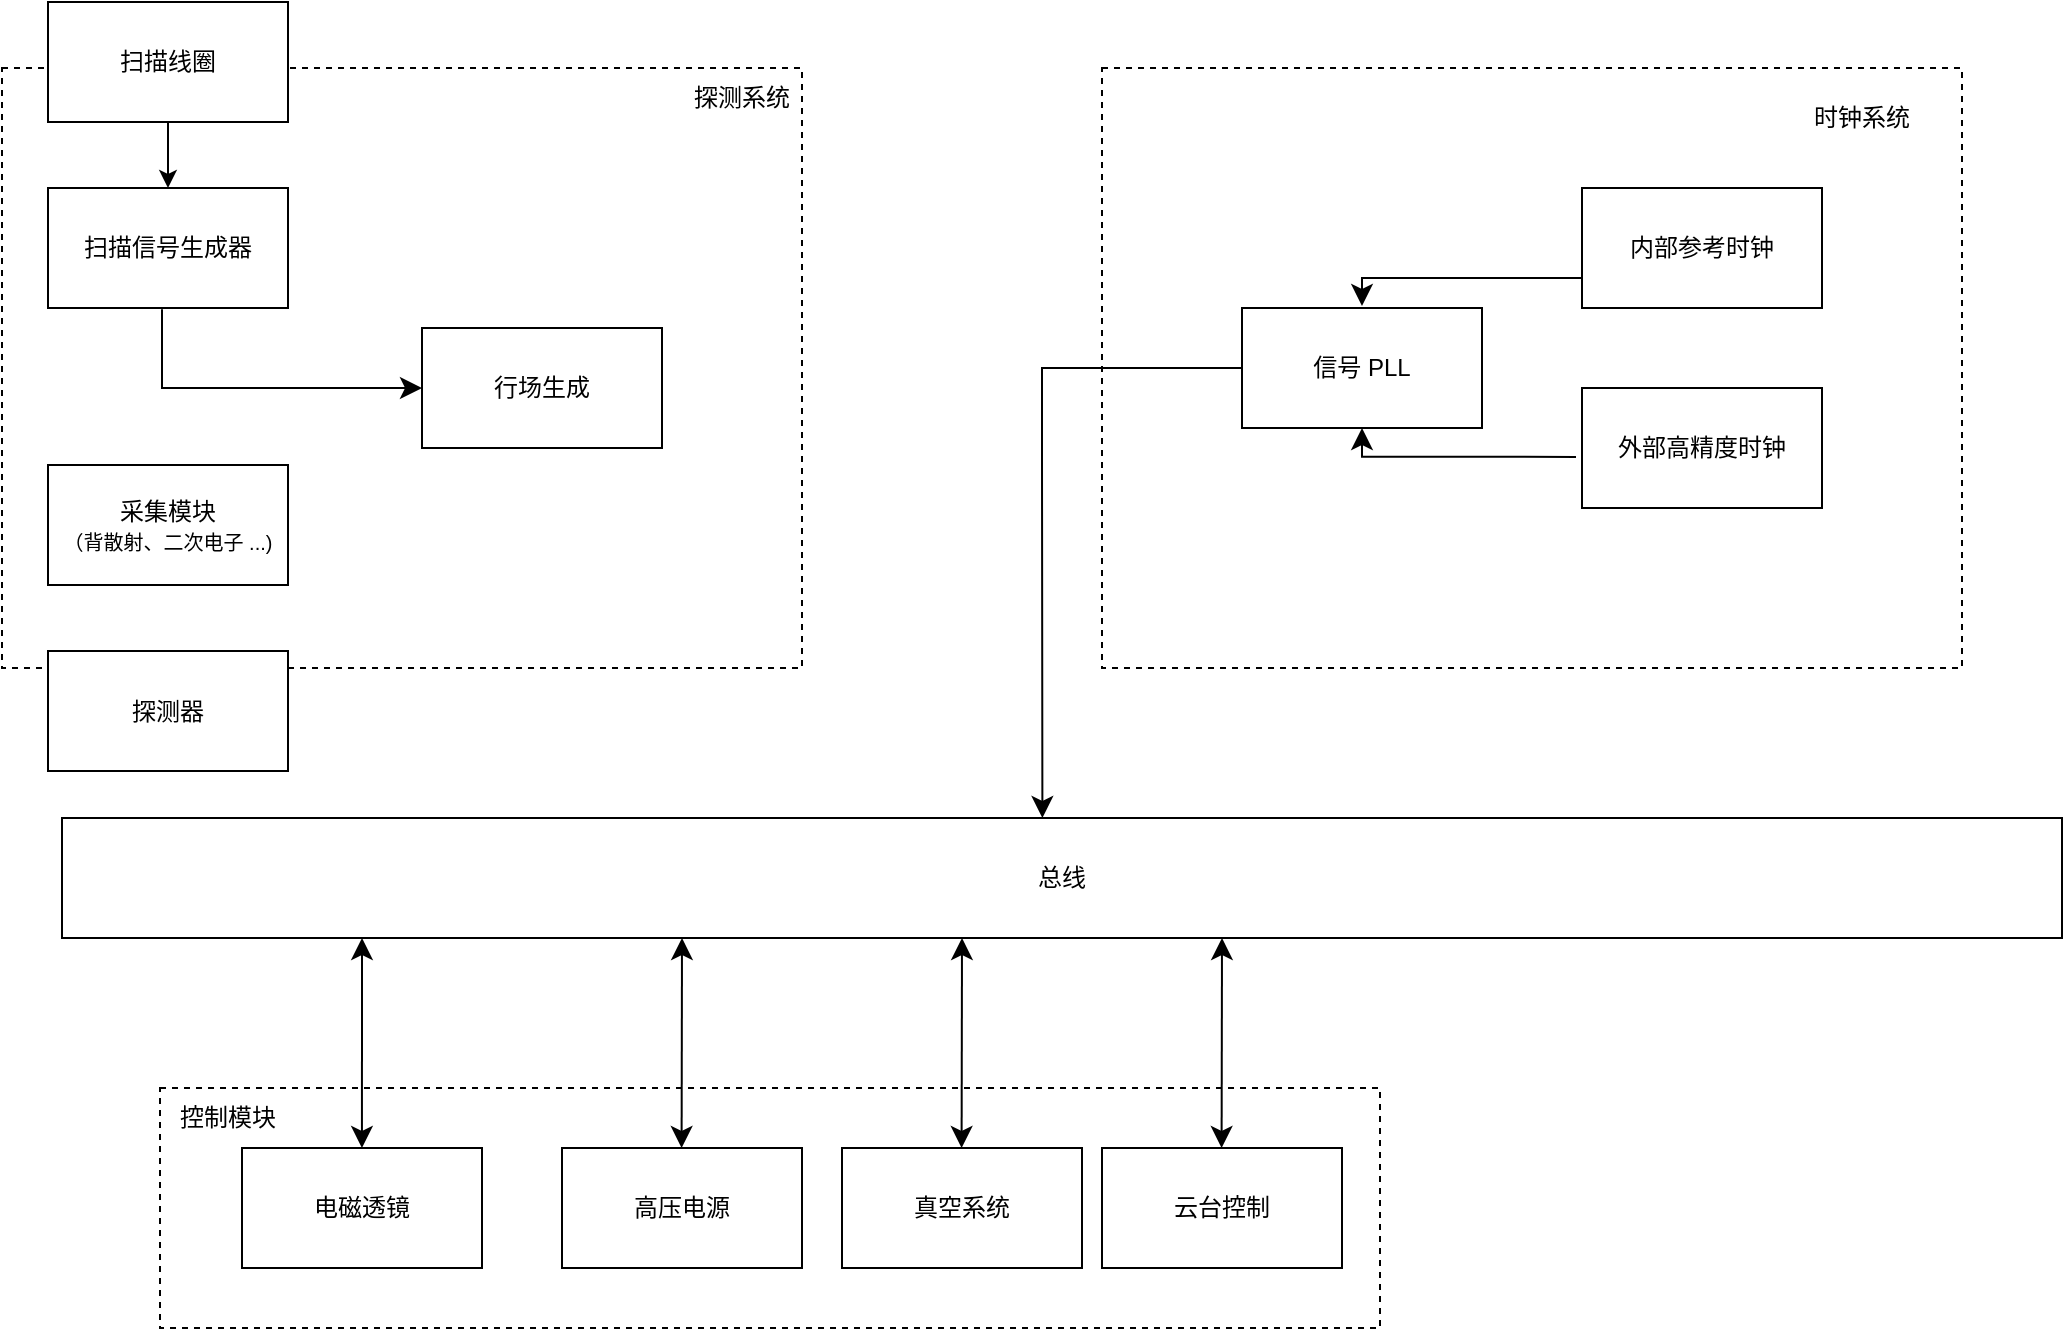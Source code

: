 <mxfile version="22.1.3" type="github">
  <diagram name="第 1 页" id="IMARKQ-kqPo8kbn4JqX1">
    <mxGraphModel dx="536" dy="277" grid="1" gridSize="10" guides="1" tooltips="1" connect="1" arrows="1" fold="1" page="1" pageScale="1" pageWidth="827" pageHeight="1169" math="0" shadow="0">
      <root>
        <mxCell id="0" />
        <mxCell id="1" parent="0" />
        <mxCell id="RjzEn20Wd36m9YdLc0uV-21" value="" style="rounded=0;whiteSpace=wrap;html=1;fillColor=none;dashed=1;" vertex="1" parent="1">
          <mxGeometry x="30" y="180" width="400" height="300" as="geometry" />
        </mxCell>
        <mxCell id="RjzEn20Wd36m9YdLc0uV-6" value="" style="rounded=0;whiteSpace=wrap;html=1;dashed=1;fillColor=none;" vertex="1" parent="1">
          <mxGeometry x="109" y="690" width="610" height="120" as="geometry" />
        </mxCell>
        <mxCell id="RjzEn20Wd36m9YdLc0uV-23" value="" style="rounded=0;whiteSpace=wrap;html=1;fillColor=none;dashed=1;" vertex="1" parent="1">
          <mxGeometry x="580" y="180" width="430" height="300" as="geometry" />
        </mxCell>
        <mxCell id="RjzEn20Wd36m9YdLc0uV-1" value="总线" style="rounded=0;whiteSpace=wrap;html=1;" vertex="1" parent="1">
          <mxGeometry x="60" y="555" width="1000" height="60" as="geometry" />
        </mxCell>
        <mxCell id="RjzEn20Wd36m9YdLc0uV-2" value="电磁透镜" style="rounded=0;whiteSpace=wrap;html=1;" vertex="1" parent="1">
          <mxGeometry x="150" y="720" width="120" height="60" as="geometry" />
        </mxCell>
        <mxCell id="RjzEn20Wd36m9YdLc0uV-3" value="高压电源" style="rounded=0;whiteSpace=wrap;html=1;" vertex="1" parent="1">
          <mxGeometry x="310" y="720" width="120" height="60" as="geometry" />
        </mxCell>
        <mxCell id="RjzEn20Wd36m9YdLc0uV-4" value="真空系统" style="rounded=0;whiteSpace=wrap;html=1;" vertex="1" parent="1">
          <mxGeometry x="450" y="720" width="120" height="60" as="geometry" />
        </mxCell>
        <mxCell id="RjzEn20Wd36m9YdLc0uV-5" value="云台控制" style="rounded=0;whiteSpace=wrap;html=1;" vertex="1" parent="1">
          <mxGeometry x="580" y="720" width="120" height="60" as="geometry" />
        </mxCell>
        <mxCell id="RjzEn20Wd36m9YdLc0uV-7" value="控制模块" style="text;html=1;strokeColor=none;fillColor=none;align=center;verticalAlign=middle;whiteSpace=wrap;rounded=0;" vertex="1" parent="1">
          <mxGeometry x="113" y="690" width="60" height="30" as="geometry" />
        </mxCell>
        <mxCell id="RjzEn20Wd36m9YdLc0uV-9" value="" style="edgeStyle=elbowEdgeStyle;elbow=horizontal;endArrow=classic;html=1;curved=0;rounded=0;endSize=8;startSize=8;startArrow=classic;startFill=1;" edge="1" parent="1" target="RjzEn20Wd36m9YdLc0uV-1">
          <mxGeometry width="50" height="50" relative="1" as="geometry">
            <mxPoint x="209.971" y="720" as="sourcePoint" />
            <mxPoint x="209.86" y="690" as="targetPoint" />
          </mxGeometry>
        </mxCell>
        <mxCell id="RjzEn20Wd36m9YdLc0uV-10" value="" style="edgeStyle=elbowEdgeStyle;elbow=horizontal;endArrow=classic;html=1;curved=0;rounded=0;endSize=8;startSize=8;startArrow=classic;startFill=1;" edge="1" parent="1">
          <mxGeometry width="50" height="50" relative="1" as="geometry">
            <mxPoint x="369.801" y="720" as="sourcePoint" />
            <mxPoint x="369.83" y="615" as="targetPoint" />
          </mxGeometry>
        </mxCell>
        <mxCell id="RjzEn20Wd36m9YdLc0uV-11" value="" style="edgeStyle=elbowEdgeStyle;elbow=horizontal;endArrow=classic;html=1;curved=0;rounded=0;endSize=8;startSize=8;startArrow=classic;startFill=1;" edge="1" parent="1">
          <mxGeometry width="50" height="50" relative="1" as="geometry">
            <mxPoint x="509.801" y="720" as="sourcePoint" />
            <mxPoint x="509.83" y="615" as="targetPoint" />
          </mxGeometry>
        </mxCell>
        <mxCell id="RjzEn20Wd36m9YdLc0uV-12" value="" style="edgeStyle=elbowEdgeStyle;elbow=horizontal;endArrow=classic;html=1;curved=0;rounded=0;endSize=8;startSize=8;startArrow=classic;startFill=1;" edge="1" parent="1">
          <mxGeometry width="50" height="50" relative="1" as="geometry">
            <mxPoint x="639.801" y="720" as="sourcePoint" />
            <mxPoint x="639.83" y="615" as="targetPoint" />
          </mxGeometry>
        </mxCell>
        <mxCell id="RjzEn20Wd36m9YdLc0uV-13" value="扫描线圈" style="rounded=0;whiteSpace=wrap;html=1;" vertex="1" parent="1">
          <mxGeometry x="53" y="147" width="120" height="60" as="geometry" />
        </mxCell>
        <mxCell id="RjzEn20Wd36m9YdLc0uV-14" value="信号 PLL" style="rounded=0;whiteSpace=wrap;html=1;" vertex="1" parent="1">
          <mxGeometry x="650" y="300" width="120" height="60" as="geometry" />
        </mxCell>
        <mxCell id="RjzEn20Wd36m9YdLc0uV-15" value="内部参考时钟" style="rounded=0;whiteSpace=wrap;html=1;" vertex="1" parent="1">
          <mxGeometry x="820" y="240" width="120" height="60" as="geometry" />
        </mxCell>
        <mxCell id="RjzEn20Wd36m9YdLc0uV-16" value="外部高精度时钟" style="rounded=0;whiteSpace=wrap;html=1;" vertex="1" parent="1">
          <mxGeometry x="820" y="340" width="120" height="60" as="geometry" />
        </mxCell>
        <mxCell id="RjzEn20Wd36m9YdLc0uV-17" value="" style="edgeStyle=segmentEdgeStyle;endArrow=classic;html=1;curved=0;rounded=0;endSize=8;startSize=8;entryX=0.5;entryY=1;entryDx=0;entryDy=0;exitX=-0.025;exitY=0.574;exitDx=0;exitDy=0;exitPerimeter=0;" edge="1" parent="1" source="RjzEn20Wd36m9YdLc0uV-16" target="RjzEn20Wd36m9YdLc0uV-14">
          <mxGeometry width="50" height="50" relative="1" as="geometry">
            <mxPoint x="730" y="420" as="sourcePoint" />
            <mxPoint x="780" y="370" as="targetPoint" />
          </mxGeometry>
        </mxCell>
        <mxCell id="RjzEn20Wd36m9YdLc0uV-18" value="" style="edgeStyle=segmentEdgeStyle;endArrow=classic;html=1;curved=0;rounded=0;endSize=8;startSize=8;exitX=0;exitY=0.75;exitDx=0;exitDy=0;" edge="1" parent="1" source="RjzEn20Wd36m9YdLc0uV-15">
          <mxGeometry width="50" height="50" relative="1" as="geometry">
            <mxPoint x="817" y="284" as="sourcePoint" />
            <mxPoint x="710" y="299" as="targetPoint" />
            <Array as="points">
              <mxPoint x="710" y="285" />
              <mxPoint x="710" y="299" />
            </Array>
          </mxGeometry>
        </mxCell>
        <mxCell id="RjzEn20Wd36m9YdLc0uV-20" value="" style="edgeStyle=segmentEdgeStyle;endArrow=classic;html=1;curved=0;rounded=0;endSize=8;startSize=8;entryX=0.686;entryY=0.083;entryDx=0;entryDy=0;entryPerimeter=0;exitX=0;exitY=0.5;exitDx=0;exitDy=0;" edge="1" parent="1" source="RjzEn20Wd36m9YdLc0uV-14">
          <mxGeometry width="50" height="50" relative="1" as="geometry">
            <mxPoint x="520" y="325.02" as="sourcePoint" />
            <mxPoint x="550.2" y="555" as="targetPoint" />
            <Array as="points">
              <mxPoint x="550" y="330" />
              <mxPoint x="550" y="375" />
            </Array>
          </mxGeometry>
        </mxCell>
        <mxCell id="RjzEn20Wd36m9YdLc0uV-22" value="探测系统" style="text;html=1;strokeColor=none;fillColor=none;align=center;verticalAlign=middle;whiteSpace=wrap;rounded=0;" vertex="1" parent="1">
          <mxGeometry x="370" y="180" width="60" height="30" as="geometry" />
        </mxCell>
        <mxCell id="RjzEn20Wd36m9YdLc0uV-24" value="时钟系统" style="text;html=1;strokeColor=none;fillColor=none;align=center;verticalAlign=middle;whiteSpace=wrap;rounded=0;" vertex="1" parent="1">
          <mxGeometry x="930" y="190" width="60" height="30" as="geometry" />
        </mxCell>
        <mxCell id="RjzEn20Wd36m9YdLc0uV-25" value="行场生成" style="rounded=0;whiteSpace=wrap;html=1;" vertex="1" parent="1">
          <mxGeometry x="240" y="310" width="120" height="60" as="geometry" />
        </mxCell>
        <mxCell id="RjzEn20Wd36m9YdLc0uV-26" value="扫描信号生成器" style="rounded=0;whiteSpace=wrap;html=1;" vertex="1" parent="1">
          <mxGeometry x="53" y="240" width="120" height="60" as="geometry" />
        </mxCell>
        <mxCell id="RjzEn20Wd36m9YdLc0uV-27" value="采集模块&lt;br&gt;&lt;font style=&quot;font-size: 10px;&quot;&gt;（背散射、二次电子 ...)&lt;/font&gt;" style="rounded=0;whiteSpace=wrap;html=1;" vertex="1" parent="1">
          <mxGeometry x="53" y="378.5" width="120" height="60" as="geometry" />
        </mxCell>
        <mxCell id="RjzEn20Wd36m9YdLc0uV-28" value="探测器" style="rounded=0;whiteSpace=wrap;html=1;" vertex="1" parent="1">
          <mxGeometry x="53" y="471.5" width="120" height="60" as="geometry" />
        </mxCell>
        <mxCell id="RjzEn20Wd36m9YdLc0uV-31" value="" style="endArrow=classic;html=1;rounded=0;exitX=0.5;exitY=1;exitDx=0;exitDy=0;" edge="1" parent="1" source="RjzEn20Wd36m9YdLc0uV-13" target="RjzEn20Wd36m9YdLc0uV-26">
          <mxGeometry width="50" height="50" relative="1" as="geometry">
            <mxPoint x="190" y="170" as="sourcePoint" />
            <mxPoint x="240" y="120" as="targetPoint" />
          </mxGeometry>
        </mxCell>
        <mxCell id="RjzEn20Wd36m9YdLc0uV-32" value="" style="edgeStyle=elbowEdgeStyle;elbow=horizontal;endArrow=classic;html=1;curved=0;rounded=0;endSize=8;startSize=8;entryX=0;entryY=0.5;entryDx=0;entryDy=0;exitX=0.475;exitY=1.01;exitDx=0;exitDy=0;exitPerimeter=0;" edge="1" parent="1" source="RjzEn20Wd36m9YdLc0uV-26" target="RjzEn20Wd36m9YdLc0uV-25">
          <mxGeometry width="50" height="50" relative="1" as="geometry">
            <mxPoint x="120" y="360" as="sourcePoint" />
            <mxPoint x="170" y="310" as="targetPoint" />
            <Array as="points">
              <mxPoint x="110" y="350" />
            </Array>
          </mxGeometry>
        </mxCell>
      </root>
    </mxGraphModel>
  </diagram>
</mxfile>
